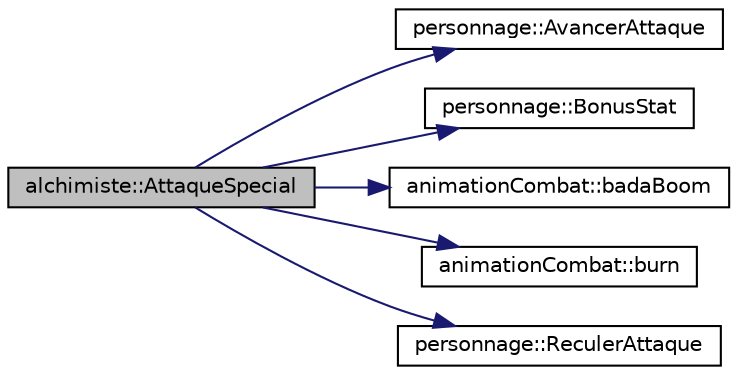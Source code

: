 digraph "alchimiste::AttaqueSpecial"
{
  edge [fontname="Helvetica",fontsize="10",labelfontname="Helvetica",labelfontsize="10"];
  node [fontname="Helvetica",fontsize="10",shape=record];
  rankdir="LR";
  Node4 [label="alchimiste::AttaqueSpecial",height=0.2,width=0.4,color="black", fillcolor="grey75", style="filled", fontcolor="black"];
  Node4 -> Node5 [color="midnightblue",fontsize="10",style="solid",fontname="Helvetica"];
  Node5 [label="personnage::AvancerAttaque",height=0.2,width=0.4,color="black", fillcolor="white", style="filled",URL="$classpersonnage.html#a98da8fa6b4dd288153df279561b46bac",tooltip="fait avancer le personnage vers son adversaire en combat "];
  Node4 -> Node6 [color="midnightblue",fontsize="10",style="solid",fontname="Helvetica"];
  Node6 [label="personnage::BonusStat",height=0.2,width=0.4,color="black", fillcolor="white", style="filled",URL="$classpersonnage.html#a4682ab356ead77283d2b0f62e230b5a1",tooltip="calcul un bonus en fonction de la caractristique du personnage "];
  Node4 -> Node7 [color="midnightblue",fontsize="10",style="solid",fontname="Helvetica"];
  Node7 [label="animationCombat::badaBoom",height=0.2,width=0.4,color="black", fillcolor="white", style="filled",URL="$classanimation_combat.html#ac15b9847bb7cd41cfc5651ea617b5de5",tooltip="affiche une animation d&#39;explosion "];
  Node4 -> Node8 [color="midnightblue",fontsize="10",style="solid",fontname="Helvetica"];
  Node8 [label="animationCombat::burn",height=0.2,width=0.4,color="black", fillcolor="white", style="filled",URL="$classanimation_combat.html#a1d7e713a06acfe628d68e818636bc941",tooltip="affiche une animation d&#39;une brulure "];
  Node4 -> Node9 [color="midnightblue",fontsize="10",style="solid",fontname="Helvetica"];
  Node9 [label="personnage::ReculerAttaque",height=0.2,width=0.4,color="black", fillcolor="white", style="filled",URL="$classpersonnage.html#a082fb3d5cd2b55f138267f282c28456f",tooltip="fait avancer le personnage vers son adversaire en combat "];
}
